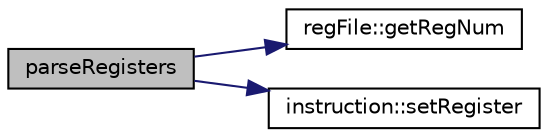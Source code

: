 digraph G
{
  edge [fontname="Helvetica",fontsize="10",labelfontname="Helvetica",labelfontsize="10"];
  node [fontname="Helvetica",fontsize="10",shape=record];
  rankdir=LR;
  Node1 [label="parseRegisters",height=0.2,width=0.4,color="black", fillcolor="grey75", style="filled" fontcolor="black"];
  Node1 -> Node2 [color="midnightblue",fontsize="10",style="solid",fontname="Helvetica"];
  Node2 [label="regFile::getRegNum",height=0.2,width=0.4,color="black", fillcolor="white", style="filled",URL="$classregFile.html#a8e27b1edd7cbb6d8820a73fb1d7d8c71"];
  Node1 -> Node3 [color="midnightblue",fontsize="10",style="solid",fontname="Helvetica"];
  Node3 [label="instruction::setRegister",height=0.2,width=0.4,color="black", fillcolor="white", style="filled",URL="$classinstruction.html#a456de8aa26ff79d2b7cd203f7c59f2cb"];
}
